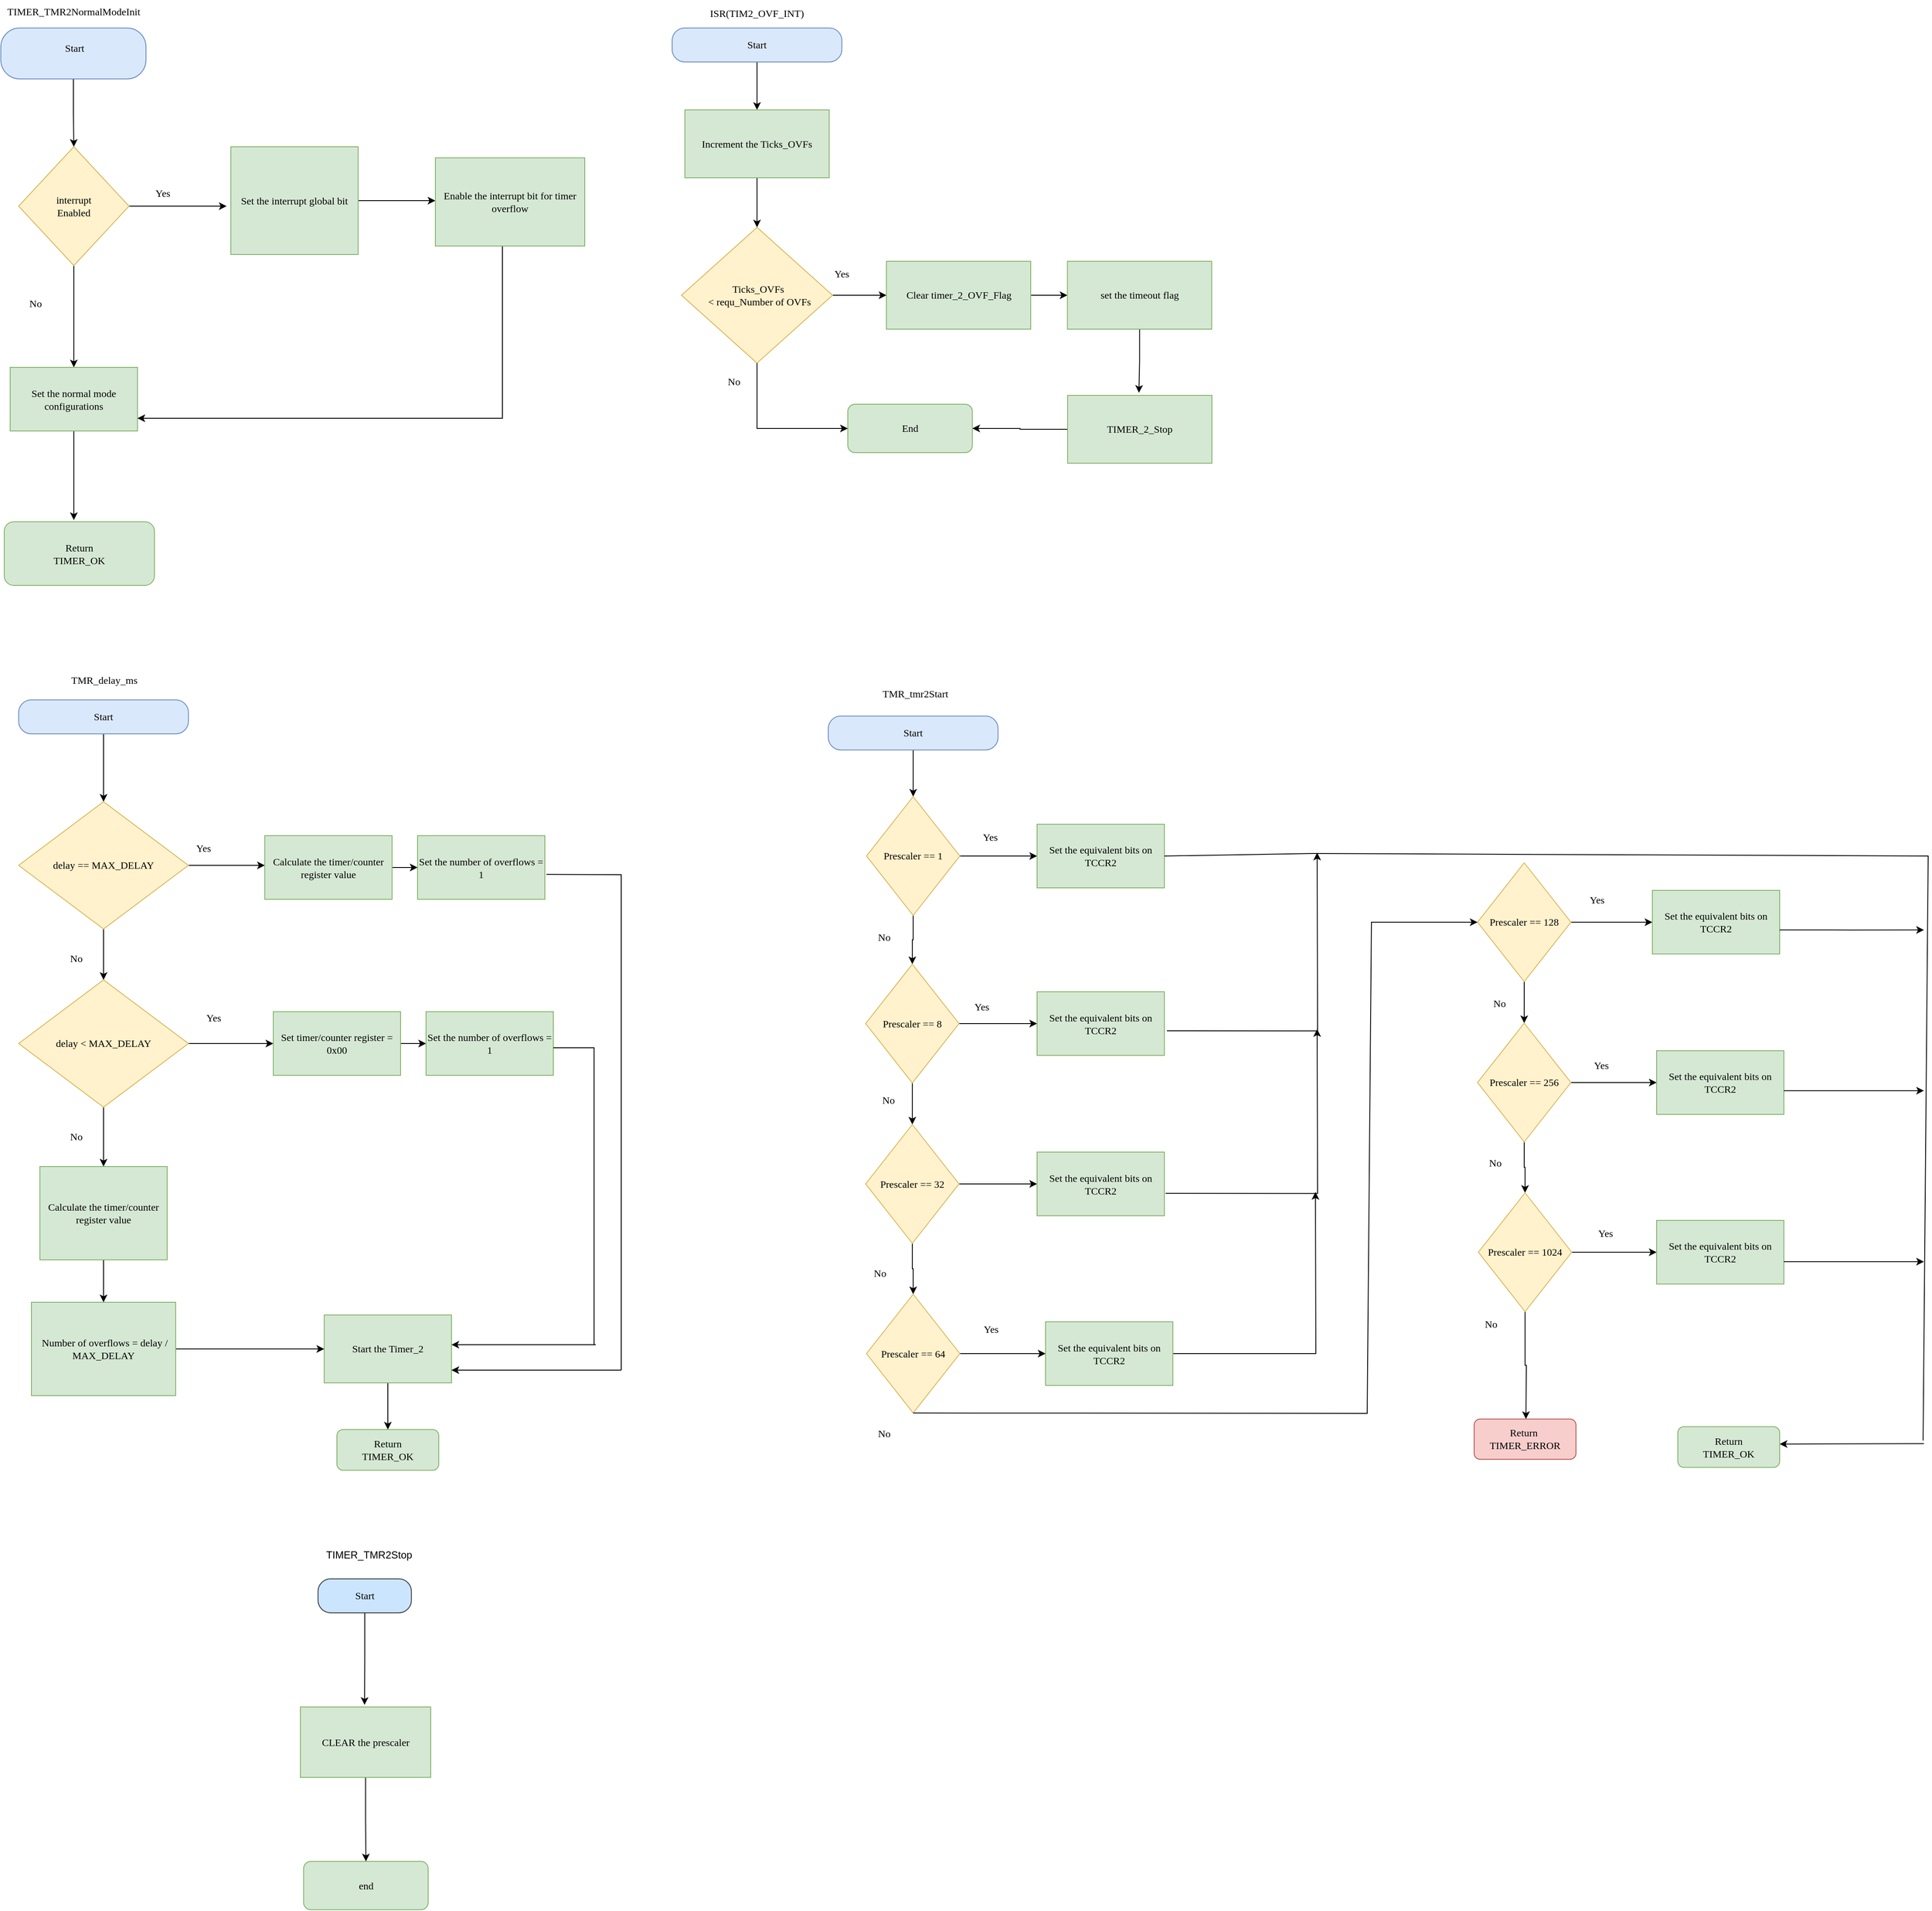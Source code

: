 <mxfile version="21.2.1" type="device">
  <diagram name="Page-1" id="0P6t54efZhLygrvzeZHe">
    <mxGraphModel dx="3475" dy="-3927" grid="0" gridSize="10" guides="1" tooltips="1" connect="1" arrows="1" fold="1" page="1" pageScale="1" pageWidth="850" pageHeight="1100" math="0" shadow="0">
      <root>
        <mxCell id="0" />
        <mxCell id="1" parent="0" />
        <mxCell id="-hy4o45iwRQPWopqjuvy-1" value="" style="edgeStyle=orthogonalEdgeStyle;rounded=0;orthogonalLoop=1;jettySize=auto;html=1;fontFamily=Calibri;fontSize=12;" edge="1" parent="1" source="-hy4o45iwRQPWopqjuvy-2" target="-hy4o45iwRQPWopqjuvy-5">
          <mxGeometry relative="1" as="geometry" />
        </mxCell>
        <mxCell id="-hy4o45iwRQPWopqjuvy-2" value="&lt;span style=&quot;font-size: 12px;&quot;&gt;&amp;nbsp;Ticks_OVFs &lt;br style=&quot;font-size: 12px;&quot;&gt;&amp;nbsp; &amp;lt; requ_Number of OVFs&lt;/span&gt;" style="rhombus;whiteSpace=wrap;html=1;fillColor=#fff2cc;strokeColor=#d6b656;fontFamily=Calibri;fontSize=12;" vertex="1" parent="1">
          <mxGeometry x="160" y="5835" width="178" height="160" as="geometry" />
        </mxCell>
        <mxCell id="-hy4o45iwRQPWopqjuvy-3" value="&lt;font style=&quot;font-size: 12px;&quot;&gt;Yes&lt;br style=&quot;font-size: 12px;&quot;&gt;&lt;/font&gt;" style="text;html=1;strokeColor=none;fillColor=none;align=center;verticalAlign=middle;whiteSpace=wrap;rounded=0;fontFamily=Calibri;fontSize=12;" vertex="1" parent="1">
          <mxGeometry x="319" y="5875" width="60" height="30" as="geometry" />
        </mxCell>
        <mxCell id="-hy4o45iwRQPWopqjuvy-4" value="" style="edgeStyle=orthogonalEdgeStyle;rounded=0;orthogonalLoop=1;jettySize=auto;html=1;fontFamily=Calibri;fontSize=12;" edge="1" parent="1" source="-hy4o45iwRQPWopqjuvy-5" target="-hy4o45iwRQPWopqjuvy-12">
          <mxGeometry relative="1" as="geometry" />
        </mxCell>
        <mxCell id="-hy4o45iwRQPWopqjuvy-5" value="&lt;font style=&quot;font-size: 12px;&quot;&gt;Clear timer_2_OVF_Flag&lt;/font&gt;" style="rounded=0;whiteSpace=wrap;html=1;fillColor=#d5e8d4;strokeColor=#82b366;fontFamily=Calibri;fontSize=12;" vertex="1" parent="1">
          <mxGeometry x="401.5" y="5875" width="170" height="80" as="geometry" />
        </mxCell>
        <mxCell id="-hy4o45iwRQPWopqjuvy-18" value="" style="edgeStyle=orthogonalEdgeStyle;rounded=0;orthogonalLoop=1;jettySize=auto;html=1;" edge="1" parent="1" source="-hy4o45iwRQPWopqjuvy-6" target="-hy4o45iwRQPWopqjuvy-10">
          <mxGeometry relative="1" as="geometry" />
        </mxCell>
        <mxCell id="-hy4o45iwRQPWopqjuvy-6" value="Start" style="rounded=1;whiteSpace=wrap;html=1;arcSize=37;fillColor=#dae8fc;strokeColor=#6c8ebf;fontFamily=Calibri;fontSize=12;" vertex="1" parent="1">
          <mxGeometry x="149" y="5600" width="200" height="40" as="geometry" />
        </mxCell>
        <mxCell id="-hy4o45iwRQPWopqjuvy-8" value="TIMER_TMR2NormalModeInit" style="text;whiteSpace=wrap;html=1;fontFamily=Calibri;fontSize=12;align=center;" vertex="1" parent="1">
          <mxGeometry x="-605" y="5567" width="98" height="22" as="geometry" />
        </mxCell>
        <mxCell id="-hy4o45iwRQPWopqjuvy-9" value="" style="edgeStyle=orthogonalEdgeStyle;rounded=0;orthogonalLoop=1;jettySize=auto;html=1;fontFamily=Calibri;fontSize=12;" edge="1" parent="1" source="-hy4o45iwRQPWopqjuvy-10" target="-hy4o45iwRQPWopqjuvy-2">
          <mxGeometry relative="1" as="geometry" />
        </mxCell>
        <mxCell id="-hy4o45iwRQPWopqjuvy-10" value="&lt;font style=&quot;font-size: 12px;&quot;&gt;Increment the Ticks_OVFs&lt;/font&gt;" style="rounded=0;whiteSpace=wrap;html=1;fillColor=#d5e8d4;strokeColor=#82b366;fontFamily=Calibri;fontSize=12;" vertex="1" parent="1">
          <mxGeometry x="164" y="5696.5" width="170" height="80" as="geometry" />
        </mxCell>
        <mxCell id="-hy4o45iwRQPWopqjuvy-11" value="" style="edgeStyle=orthogonalEdgeStyle;rounded=0;orthogonalLoop=1;jettySize=auto;html=1;fontFamily=Calibri;fontSize=12;" edge="1" parent="1" source="-hy4o45iwRQPWopqjuvy-12">
          <mxGeometry relative="1" as="geometry">
            <mxPoint x="699" y="6030" as="targetPoint" />
          </mxGeometry>
        </mxCell>
        <mxCell id="-hy4o45iwRQPWopqjuvy-12" value="&lt;font style=&quot;font-size: 12px;&quot;&gt;set the timeout flag&lt;/font&gt;" style="rounded=0;whiteSpace=wrap;html=1;fillColor=#d5e8d4;strokeColor=#82b366;fontFamily=Calibri;fontSize=12;" vertex="1" parent="1">
          <mxGeometry x="614.75" y="5875" width="170" height="80" as="geometry" />
        </mxCell>
        <mxCell id="-hy4o45iwRQPWopqjuvy-13" value="&lt;span style=&quot;font-size: 12px;&quot;&gt;End&lt;/span&gt;" style="rounded=1;whiteSpace=wrap;html=1;fillColor=#d5e8d4;strokeColor=#82b366;fontFamily=Calibri;fontSize=12;" vertex="1" parent="1">
          <mxGeometry x="356" y="6043.5" width="146.75" height="57" as="geometry" />
        </mxCell>
        <mxCell id="-hy4o45iwRQPWopqjuvy-14" value="" style="edgeStyle=orthogonalEdgeStyle;rounded=0;orthogonalLoop=1;jettySize=auto;html=1;" edge="1" parent="1" source="-hy4o45iwRQPWopqjuvy-15" target="-hy4o45iwRQPWopqjuvy-13">
          <mxGeometry relative="1" as="geometry" />
        </mxCell>
        <mxCell id="-hy4o45iwRQPWopqjuvy-15" value="&lt;font style=&quot;font-size: 12px;&quot;&gt;TIMER_2_Stop&lt;/font&gt;" style="rounded=0;whiteSpace=wrap;html=1;fillColor=#d5e8d4;strokeColor=#82b366;fontFamily=Calibri;fontSize=12;" vertex="1" parent="1">
          <mxGeometry x="615" y="6033" width="170" height="80" as="geometry" />
        </mxCell>
        <mxCell id="-hy4o45iwRQPWopqjuvy-16" value="" style="endArrow=classic;html=1;rounded=0;exitX=0.5;exitY=1;exitDx=0;exitDy=0;entryX=0;entryY=0.5;entryDx=0;entryDy=0;" edge="1" parent="1" source="-hy4o45iwRQPWopqjuvy-2" target="-hy4o45iwRQPWopqjuvy-13">
          <mxGeometry width="50" height="50" relative="1" as="geometry">
            <mxPoint x="306" y="5909" as="sourcePoint" />
            <mxPoint x="356" y="5859" as="targetPoint" />
            <Array as="points">
              <mxPoint x="249" y="6072" />
            </Array>
          </mxGeometry>
        </mxCell>
        <mxCell id="-hy4o45iwRQPWopqjuvy-17" value="&lt;font style=&quot;font-size: 12px;&quot;&gt;No&lt;br style=&quot;font-size: 12px;&quot;&gt;&lt;/font&gt;" style="text;html=1;strokeColor=none;fillColor=none;align=center;verticalAlign=middle;whiteSpace=wrap;rounded=0;fontFamily=Calibri;fontSize=12;" vertex="1" parent="1">
          <mxGeometry x="192" y="6002" width="60" height="30" as="geometry" />
        </mxCell>
        <mxCell id="-hy4o45iwRQPWopqjuvy-19" value="ISR(TIM2_OVF_INT)" style="text;whiteSpace=wrap;html=1;fontFamily=Calibri;fontSize=12;align=center;" vertex="1" parent="1">
          <mxGeometry x="200" y="5569" width="98" height="22" as="geometry" />
        </mxCell>
        <mxCell id="-hy4o45iwRQPWopqjuvy-38" value="" style="edgeStyle=orthogonalEdgeStyle;rounded=0;orthogonalLoop=1;jettySize=auto;html=1;fontFamily=Calibri;fontSize=12;" edge="1" parent="1" source="-hy4o45iwRQPWopqjuvy-39" target="-hy4o45iwRQPWopqjuvy-42">
          <mxGeometry relative="1" as="geometry" />
        </mxCell>
        <mxCell id="-hy4o45iwRQPWopqjuvy-39" value="" style="rounded=1;whiteSpace=wrap;html=1;arcSize=37;fillColor=#dae8fc;strokeColor=#6c8ebf;fontFamily=Calibri;fontSize=12;" vertex="1" parent="1">
          <mxGeometry x="-642" y="5600" width="171" height="60" as="geometry" />
        </mxCell>
        <mxCell id="-hy4o45iwRQPWopqjuvy-40" value="" style="edgeStyle=orthogonalEdgeStyle;rounded=0;orthogonalLoop=1;jettySize=auto;html=1;fontFamily=Calibri;fontSize=12;" edge="1" parent="1" source="-hy4o45iwRQPWopqjuvy-42">
          <mxGeometry relative="1" as="geometry">
            <mxPoint x="-376" y="5810" as="targetPoint" />
          </mxGeometry>
        </mxCell>
        <mxCell id="-hy4o45iwRQPWopqjuvy-41" value="" style="edgeStyle=orthogonalEdgeStyle;rounded=0;orthogonalLoop=1;jettySize=auto;html=1;entryX=0.5;entryY=0;entryDx=0;entryDy=0;fontFamily=Calibri;fontSize=12;" edge="1" parent="1" source="-hy4o45iwRQPWopqjuvy-42" target="-hy4o45iwRQPWopqjuvy-49">
          <mxGeometry relative="1" as="geometry">
            <mxPoint x="-556" y="5960" as="targetPoint" />
          </mxGeometry>
        </mxCell>
        <mxCell id="-hy4o45iwRQPWopqjuvy-42" value="&lt;font style=&quot;font-size: 12px;&quot;&gt;interrupt&lt;br style=&quot;font-size: 12px;&quot;&gt;Enabled&lt;/font&gt;" style="rhombus;whiteSpace=wrap;html=1;fillColor=#fff2cc;strokeColor=#d6b656;fontFamily=Calibri;fontSize=12;" vertex="1" parent="1">
          <mxGeometry x="-621" y="5740" width="130" height="140" as="geometry" />
        </mxCell>
        <mxCell id="-hy4o45iwRQPWopqjuvy-43" value="&lt;font style=&quot;font-size: 12px;&quot;&gt;&amp;nbsp; &amp;nbsp;Start&lt;span style=&quot;white-space: pre; font-size: 12px;&quot;&gt; &lt;/span&gt;&lt;/font&gt;" style="text;whiteSpace=wrap;html=1;align=center;fontFamily=Calibri;fontSize=12;" vertex="1" parent="1">
          <mxGeometry x="-621" y="5610" width="126" height="40" as="geometry" />
        </mxCell>
        <mxCell id="-hy4o45iwRQPWopqjuvy-44" value="&lt;font style=&quot;font-size: 12px;&quot;&gt;No&lt;/font&gt;" style="text;html=1;strokeColor=none;fillColor=none;align=center;verticalAlign=middle;whiteSpace=wrap;rounded=0;fontFamily=Calibri;fontSize=12;" vertex="1" parent="1">
          <mxGeometry x="-631" y="5910" width="60" height="30" as="geometry" />
        </mxCell>
        <mxCell id="-hy4o45iwRQPWopqjuvy-45" value="&lt;font style=&quot;font-size: 12px;&quot;&gt;Yes&lt;br style=&quot;font-size: 12px;&quot;&gt;&lt;/font&gt;" style="text;html=1;strokeColor=none;fillColor=none;align=center;verticalAlign=middle;whiteSpace=wrap;rounded=0;fontFamily=Calibri;fontSize=12;" vertex="1" parent="1">
          <mxGeometry x="-481" y="5780" width="60" height="30" as="geometry" />
        </mxCell>
        <mxCell id="-hy4o45iwRQPWopqjuvy-46" value="" style="edgeStyle=orthogonalEdgeStyle;rounded=0;orthogonalLoop=1;jettySize=auto;html=1;fontFamily=Calibri;fontSize=12;" edge="1" parent="1" source="-hy4o45iwRQPWopqjuvy-47" target="-hy4o45iwRQPWopqjuvy-51">
          <mxGeometry relative="1" as="geometry">
            <Array as="points">
              <mxPoint x="-145" y="5803" />
              <mxPoint x="-145" y="5803" />
            </Array>
          </mxGeometry>
        </mxCell>
        <mxCell id="-hy4o45iwRQPWopqjuvy-47" value="&lt;font style=&quot;font-size: 12px;&quot;&gt;Set the interrupt global bit&lt;/font&gt;" style="rounded=0;whiteSpace=wrap;html=1;fillColor=#d5e8d4;strokeColor=#82b366;fontFamily=Calibri;fontSize=12;" vertex="1" parent="1">
          <mxGeometry x="-371" y="5740" width="150" height="127" as="geometry" />
        </mxCell>
        <mxCell id="-hy4o45iwRQPWopqjuvy-48" value="" style="edgeStyle=orthogonalEdgeStyle;rounded=0;orthogonalLoop=1;jettySize=auto;html=1;fontFamily=Calibri;fontSize=12;" edge="1" parent="1" source="-hy4o45iwRQPWopqjuvy-49">
          <mxGeometry relative="1" as="geometry">
            <mxPoint x="-556" y="6180" as="targetPoint" />
          </mxGeometry>
        </mxCell>
        <mxCell id="-hy4o45iwRQPWopqjuvy-49" value="&lt;font style=&quot;font-size: 12px;&quot;&gt;Set the normal mode configurations&lt;/font&gt;" style="rounded=0;whiteSpace=wrap;html=1;fillColor=#d5e8d4;strokeColor=#82b366;fontFamily=Calibri;fontSize=12;" vertex="1" parent="1">
          <mxGeometry x="-631" y="6000" width="150" height="75" as="geometry" />
        </mxCell>
        <mxCell id="-hy4o45iwRQPWopqjuvy-50" value="" style="edgeStyle=orthogonalEdgeStyle;rounded=0;orthogonalLoop=1;jettySize=auto;html=1;fontFamily=Calibri;fontSize=12;" edge="1" parent="1" source="-hy4o45iwRQPWopqjuvy-51" target="-hy4o45iwRQPWopqjuvy-49">
          <mxGeometry relative="1" as="geometry">
            <mxPoint x="-441" y="6060" as="targetPoint" />
            <Array as="points">
              <mxPoint x="-51" y="6060" />
            </Array>
          </mxGeometry>
        </mxCell>
        <mxCell id="-hy4o45iwRQPWopqjuvy-51" value="&lt;font style=&quot;font-size: 12px;&quot;&gt;Enable the interrupt bit for timer overflow&lt;/font&gt;" style="whiteSpace=wrap;html=1;fillColor=#d5e8d4;strokeColor=#82b366;rounded=0;fontFamily=Calibri;fontSize=12;" vertex="1" parent="1">
          <mxGeometry x="-130" y="5753" width="176" height="104" as="geometry" />
        </mxCell>
        <mxCell id="-hy4o45iwRQPWopqjuvy-52" value="&lt;font style=&quot;font-size: 12px;&quot;&gt;Return &lt;br style=&quot;font-size: 12px;&quot;&gt;TIMER_OK&lt;/font&gt;" style="rounded=1;whiteSpace=wrap;html=1;fillColor=#d5e8d4;strokeColor=#82b366;fontFamily=Calibri;fontSize=12;" vertex="1" parent="1">
          <mxGeometry x="-638" y="6182" width="177" height="75" as="geometry" />
        </mxCell>
        <mxCell id="-hy4o45iwRQPWopqjuvy-53" value="" style="edgeStyle=orthogonalEdgeStyle;rounded=0;orthogonalLoop=1;jettySize=auto;html=1;fontFamily=Calibri;fontSize=12;" edge="1" parent="1" source="-hy4o45iwRQPWopqjuvy-54" target="-hy4o45iwRQPWopqjuvy-57">
          <mxGeometry relative="1" as="geometry" />
        </mxCell>
        <mxCell id="-hy4o45iwRQPWopqjuvy-54" value="Start" style="rounded=1;whiteSpace=wrap;html=1;arcSize=37;fillColor=#dae8fc;strokeColor=#6c8ebf;fontFamily=Calibri;fontSize=12;" vertex="1" parent="1">
          <mxGeometry x="-621" y="6392" width="200" height="40" as="geometry" />
        </mxCell>
        <mxCell id="-hy4o45iwRQPWopqjuvy-55" value="" style="edgeStyle=orthogonalEdgeStyle;rounded=0;orthogonalLoop=1;jettySize=auto;html=1;fontFamily=Calibri;fontSize=12;" edge="1" parent="1" source="-hy4o45iwRQPWopqjuvy-57">
          <mxGeometry relative="1" as="geometry">
            <mxPoint x="-331" y="6587" as="targetPoint" />
          </mxGeometry>
        </mxCell>
        <mxCell id="-hy4o45iwRQPWopqjuvy-56" value="" style="edgeStyle=orthogonalEdgeStyle;rounded=0;orthogonalLoop=1;jettySize=auto;html=1;fontFamily=Calibri;fontSize=12;" edge="1" parent="1" source="-hy4o45iwRQPWopqjuvy-57" target="-hy4o45iwRQPWopqjuvy-65">
          <mxGeometry relative="1" as="geometry" />
        </mxCell>
        <mxCell id="-hy4o45iwRQPWopqjuvy-57" value="&lt;span style=&quot;font-size: 12px;&quot;&gt;delay == MAX_DELAY&lt;/span&gt;" style="rhombus;whiteSpace=wrap;html=1;fillColor=#fff2cc;strokeColor=#d6b656;fontFamily=Calibri;fontSize=12;" vertex="1" parent="1">
          <mxGeometry x="-621" y="6512" width="200" height="150" as="geometry" />
        </mxCell>
        <mxCell id="-hy4o45iwRQPWopqjuvy-58" value="&lt;font style=&quot;font-size: 12px;&quot;&gt;TMR_delay_ms&lt;/font&gt;" style="text;whiteSpace=wrap;html=1;fontFamily=Calibri;fontSize=12;align=center;" vertex="1" parent="1">
          <mxGeometry x="-606" y="6355" width="172" height="40" as="geometry" />
        </mxCell>
        <mxCell id="-hy4o45iwRQPWopqjuvy-59" value="&lt;font style=&quot;font-size: 12px;&quot;&gt;No&lt;/font&gt;" style="text;html=1;strokeColor=none;fillColor=none;align=center;verticalAlign=middle;whiteSpace=wrap;rounded=0;fontFamily=Calibri;fontSize=12;" vertex="1" parent="1">
          <mxGeometry x="-583" y="6682" width="60" height="30" as="geometry" />
        </mxCell>
        <mxCell id="-hy4o45iwRQPWopqjuvy-60" value="&lt;font style=&quot;font-size: 12px;&quot;&gt;Yes&lt;br style=&quot;font-size: 12px;&quot;&gt;&lt;/font&gt;" style="text;html=1;strokeColor=none;fillColor=none;align=center;verticalAlign=middle;whiteSpace=wrap;rounded=0;fontFamily=Calibri;fontSize=12;" vertex="1" parent="1">
          <mxGeometry x="-433" y="6552" width="60" height="30" as="geometry" />
        </mxCell>
        <mxCell id="-hy4o45iwRQPWopqjuvy-61" value="" style="edgeStyle=orthogonalEdgeStyle;rounded=0;orthogonalLoop=1;jettySize=auto;html=1;fontFamily=Calibri;fontSize=12;" edge="1" parent="1" source="-hy4o45iwRQPWopqjuvy-62">
          <mxGeometry relative="1" as="geometry">
            <mxPoint x="-186" y="7252" as="targetPoint" />
          </mxGeometry>
        </mxCell>
        <mxCell id="-hy4o45iwRQPWopqjuvy-62" value="&lt;font style=&quot;font-size: 12px;&quot;&gt;Start the Timer_2&lt;/font&gt;" style="rounded=0;whiteSpace=wrap;html=1;fillColor=#d5e8d4;strokeColor=#82b366;fontFamily=Calibri;fontSize=12;" vertex="1" parent="1">
          <mxGeometry x="-261" y="7117" width="150" height="80" as="geometry" />
        </mxCell>
        <mxCell id="-hy4o45iwRQPWopqjuvy-63" value="" style="edgeStyle=orthogonalEdgeStyle;rounded=0;orthogonalLoop=1;jettySize=auto;html=1;fontFamily=Calibri;fontSize=12;" edge="1" parent="1" source="-hy4o45iwRQPWopqjuvy-65" target="-hy4o45iwRQPWopqjuvy-70">
          <mxGeometry relative="1" as="geometry" />
        </mxCell>
        <mxCell id="-hy4o45iwRQPWopqjuvy-64" value="" style="edgeStyle=orthogonalEdgeStyle;rounded=0;orthogonalLoop=1;jettySize=auto;html=1;fontFamily=Calibri;fontSize=12;" edge="1" parent="1" source="-hy4o45iwRQPWopqjuvy-65" target="-hy4o45iwRQPWopqjuvy-73">
          <mxGeometry relative="1" as="geometry">
            <mxPoint x="-521" y="6922" as="targetPoint" />
          </mxGeometry>
        </mxCell>
        <mxCell id="-hy4o45iwRQPWopqjuvy-65" value="&lt;span style=&quot;font-size: 12px;&quot;&gt;delay &amp;lt; MAX_DELAY&lt;/span&gt;" style="rhombus;whiteSpace=wrap;html=1;fillColor=#fff2cc;strokeColor=#d6b656;fontFamily=Calibri;fontSize=12;" vertex="1" parent="1">
          <mxGeometry x="-621" y="6722" width="200" height="150" as="geometry" />
        </mxCell>
        <mxCell id="-hy4o45iwRQPWopqjuvy-66" value="" style="edgeStyle=orthogonalEdgeStyle;rounded=0;orthogonalLoop=1;jettySize=auto;html=1;fontFamily=Calibri;fontSize=12;" edge="1" parent="1" source="-hy4o45iwRQPWopqjuvy-67" target="-hy4o45iwRQPWopqjuvy-68">
          <mxGeometry relative="1" as="geometry" />
        </mxCell>
        <mxCell id="-hy4o45iwRQPWopqjuvy-67" value="&lt;font style=&quot;font-size: 12px;&quot;&gt;Calculate the timer/counter register value&lt;/font&gt;" style="rounded=0;whiteSpace=wrap;html=1;fillColor=#d5e8d4;strokeColor=#82b366;fontFamily=Calibri;fontSize=12;" vertex="1" parent="1">
          <mxGeometry x="-331" y="6552" width="150" height="75" as="geometry" />
        </mxCell>
        <mxCell id="-hy4o45iwRQPWopqjuvy-68" value="&lt;font style=&quot;font-size: 12px;&quot;&gt;Set the number of overflows = 1&lt;/font&gt;" style="rounded=0;whiteSpace=wrap;html=1;fillColor=#d5e8d4;strokeColor=#82b366;fontFamily=Calibri;fontSize=12;" vertex="1" parent="1">
          <mxGeometry x="-151" y="6552" width="150" height="75" as="geometry" />
        </mxCell>
        <mxCell id="-hy4o45iwRQPWopqjuvy-69" value="" style="edgeStyle=orthogonalEdgeStyle;rounded=0;orthogonalLoop=1;jettySize=auto;html=1;fontFamily=Calibri;fontSize=12;" edge="1" parent="1" source="-hy4o45iwRQPWopqjuvy-70" target="-hy4o45iwRQPWopqjuvy-71">
          <mxGeometry relative="1" as="geometry" />
        </mxCell>
        <mxCell id="-hy4o45iwRQPWopqjuvy-70" value="&lt;font style=&quot;font-size: 12px;&quot;&gt;Set timer/counter register = 0x00&lt;/font&gt;" style="rounded=0;whiteSpace=wrap;html=1;fillColor=#d5e8d4;strokeColor=#82b366;fontFamily=Calibri;fontSize=12;" vertex="1" parent="1">
          <mxGeometry x="-321" y="6759.5" width="150" height="75" as="geometry" />
        </mxCell>
        <mxCell id="-hy4o45iwRQPWopqjuvy-71" value="&lt;font style=&quot;font-size: 12px;&quot;&gt;Set the number of overflows = 1&lt;/font&gt;" style="rounded=0;whiteSpace=wrap;html=1;fillColor=#d5e8d4;strokeColor=#82b366;fontFamily=Calibri;fontSize=12;" vertex="1" parent="1">
          <mxGeometry x="-141" y="6759.5" width="150" height="75" as="geometry" />
        </mxCell>
        <mxCell id="-hy4o45iwRQPWopqjuvy-72" value="" style="edgeStyle=orthogonalEdgeStyle;rounded=0;orthogonalLoop=1;jettySize=auto;html=1;fontFamily=Calibri;fontSize=12;" edge="1" parent="1" source="-hy4o45iwRQPWopqjuvy-73" target="-hy4o45iwRQPWopqjuvy-75">
          <mxGeometry relative="1" as="geometry" />
        </mxCell>
        <mxCell id="-hy4o45iwRQPWopqjuvy-73" value="&lt;font style=&quot;font-size: 12px;&quot;&gt;Calculate the timer/counter register value&lt;/font&gt;" style="rounded=0;whiteSpace=wrap;html=1;fillColor=#d5e8d4;strokeColor=#82b366;fontFamily=Calibri;fontSize=12;" vertex="1" parent="1">
          <mxGeometry x="-596" y="6942" width="150" height="110" as="geometry" />
        </mxCell>
        <mxCell id="-hy4o45iwRQPWopqjuvy-74" value="" style="edgeStyle=orthogonalEdgeStyle;rounded=0;orthogonalLoop=1;jettySize=auto;html=1;fontFamily=Calibri;fontSize=12;" edge="1" parent="1" source="-hy4o45iwRQPWopqjuvy-75">
          <mxGeometry relative="1" as="geometry">
            <mxPoint x="-261" y="7157" as="targetPoint" />
          </mxGeometry>
        </mxCell>
        <mxCell id="-hy4o45iwRQPWopqjuvy-75" value="&lt;font style=&quot;font-size: 12px;&quot;&gt;&amp;nbsp;Number of overflows = delay / MAX_DELAY&lt;/font&gt;" style="rounded=0;whiteSpace=wrap;html=1;fillColor=#d5e8d4;strokeColor=#82b366;fontFamily=Calibri;fontSize=12;" vertex="1" parent="1">
          <mxGeometry x="-606" y="7102" width="170" height="110" as="geometry" />
        </mxCell>
        <mxCell id="-hy4o45iwRQPWopqjuvy-76" value="&lt;font style=&quot;font-size: 12px;&quot;&gt;No&lt;/font&gt;" style="text;html=1;strokeColor=none;fillColor=none;align=center;verticalAlign=middle;whiteSpace=wrap;rounded=0;fontFamily=Calibri;fontSize=12;" vertex="1" parent="1">
          <mxGeometry x="-583" y="6892" width="60" height="30" as="geometry" />
        </mxCell>
        <mxCell id="-hy4o45iwRQPWopqjuvy-77" value="&lt;font style=&quot;font-size: 12px;&quot;&gt;Yes&lt;br style=&quot;font-size: 12px;&quot;&gt;&lt;/font&gt;" style="text;html=1;strokeColor=none;fillColor=none;align=center;verticalAlign=middle;whiteSpace=wrap;rounded=0;fontFamily=Calibri;fontSize=12;" vertex="1" parent="1">
          <mxGeometry x="-421" y="6752" width="60" height="30" as="geometry" />
        </mxCell>
        <mxCell id="-hy4o45iwRQPWopqjuvy-78" value="" style="endArrow=none;html=1;rounded=0;entryX=1.012;entryY=0.608;entryDx=0;entryDy=0;entryPerimeter=0;fontFamily=Calibri;fontSize=12;" edge="1" parent="1" target="-hy4o45iwRQPWopqjuvy-68">
          <mxGeometry width="50" height="50" relative="1" as="geometry">
            <mxPoint x="89" y="7182" as="sourcePoint" />
            <mxPoint x="99" y="6852" as="targetPoint" />
            <Array as="points">
              <mxPoint x="89" y="6598" />
            </Array>
          </mxGeometry>
        </mxCell>
        <mxCell id="-hy4o45iwRQPWopqjuvy-79" value="" style="endArrow=none;html=1;rounded=0;fontFamily=Calibri;fontSize=12;" edge="1" parent="1">
          <mxGeometry width="50" height="50" relative="1" as="geometry">
            <mxPoint x="57" y="7152" as="sourcePoint" />
            <mxPoint x="9" y="6802" as="targetPoint" />
            <Array as="points">
              <mxPoint x="57" y="6802" />
            </Array>
          </mxGeometry>
        </mxCell>
        <mxCell id="-hy4o45iwRQPWopqjuvy-80" value="" style="endArrow=classic;html=1;rounded=0;entryX=1;entryY=0.438;entryDx=0;entryDy=0;entryPerimeter=0;fontFamily=Calibri;fontSize=12;" edge="1" parent="1" target="-hy4o45iwRQPWopqjuvy-62">
          <mxGeometry width="50" height="50" relative="1" as="geometry">
            <mxPoint x="59" y="7152" as="sourcePoint" />
            <mxPoint x="-101" y="7152" as="targetPoint" />
          </mxGeometry>
        </mxCell>
        <mxCell id="-hy4o45iwRQPWopqjuvy-81" value="" style="endArrow=classic;html=1;rounded=0;entryX=1;entryY=0.438;entryDx=0;entryDy=0;entryPerimeter=0;fontFamily=Calibri;fontSize=12;" edge="1" parent="1">
          <mxGeometry width="50" height="50" relative="1" as="geometry">
            <mxPoint x="89" y="7182" as="sourcePoint" />
            <mxPoint x="-111" y="7182" as="targetPoint" />
          </mxGeometry>
        </mxCell>
        <mxCell id="-hy4o45iwRQPWopqjuvy-82" value="&lt;font style=&quot;font-size: 12px;&quot;&gt;Return &lt;br style=&quot;font-size: 12px;&quot;&gt;TIMER_OK&lt;/font&gt;" style="rounded=1;whiteSpace=wrap;html=1;fillColor=#d5e8d4;strokeColor=#82b366;fontFamily=Calibri;fontSize=12;" vertex="1" parent="1">
          <mxGeometry x="-246" y="7252" width="120" height="48" as="geometry" />
        </mxCell>
        <mxCell id="-hy4o45iwRQPWopqjuvy-83" value="" style="edgeStyle=orthogonalEdgeStyle;rounded=0;orthogonalLoop=1;jettySize=auto;html=1;fontFamily=Calibri;fontSize=12;" edge="1" parent="1" source="-hy4o45iwRQPWopqjuvy-84" target="-hy4o45iwRQPWopqjuvy-87">
          <mxGeometry relative="1" as="geometry" />
        </mxCell>
        <mxCell id="-hy4o45iwRQPWopqjuvy-84" value="Start" style="rounded=1;whiteSpace=wrap;html=1;arcSize=37;fillColor=#dae8fc;strokeColor=#6c8ebf;fontFamily=Calibri;fontSize=12;" vertex="1" parent="1">
          <mxGeometry x="333" y="6411" width="200" height="40" as="geometry" />
        </mxCell>
        <mxCell id="-hy4o45iwRQPWopqjuvy-85" value="" style="edgeStyle=orthogonalEdgeStyle;rounded=0;orthogonalLoop=1;jettySize=auto;html=1;fontFamily=Calibri;fontSize=12;" edge="1" parent="1" source="-hy4o45iwRQPWopqjuvy-87" target="-hy4o45iwRQPWopqjuvy-91">
          <mxGeometry relative="1" as="geometry" />
        </mxCell>
        <mxCell id="-hy4o45iwRQPWopqjuvy-86" value="" style="edgeStyle=orthogonalEdgeStyle;rounded=0;orthogonalLoop=1;jettySize=auto;html=1;fontFamily=Calibri;fontSize=12;" edge="1" parent="1" source="-hy4o45iwRQPWopqjuvy-87" target="-hy4o45iwRQPWopqjuvy-115">
          <mxGeometry relative="1" as="geometry" />
        </mxCell>
        <mxCell id="-hy4o45iwRQPWopqjuvy-87" value="&lt;span style=&quot;font-size: 12px;&quot;&gt;Prescaler == 1&lt;/span&gt;" style="rhombus;whiteSpace=wrap;html=1;fillColor=#fff2cc;strokeColor=#d6b656;fontFamily=Calibri;fontSize=12;" vertex="1" parent="1">
          <mxGeometry x="378" y="6506" width="110" height="140" as="geometry" />
        </mxCell>
        <mxCell id="-hy4o45iwRQPWopqjuvy-88" value="&lt;font style=&quot;font-size: 12px;&quot;&gt;TMR_tmr2Start&lt;/font&gt;" style="text;whiteSpace=wrap;html=1;fontFamily=Calibri;fontSize=12;" vertex="1" parent="1">
          <mxGeometry x="395" y="6371" width="172" height="40" as="geometry" />
        </mxCell>
        <mxCell id="-hy4o45iwRQPWopqjuvy-89" value="" style="edgeStyle=orthogonalEdgeStyle;rounded=0;orthogonalLoop=1;jettySize=auto;html=1;fontFamily=Calibri;fontSize=12;" edge="1" parent="1" source="-hy4o45iwRQPWopqjuvy-91" target="-hy4o45iwRQPWopqjuvy-94">
          <mxGeometry relative="1" as="geometry" />
        </mxCell>
        <mxCell id="-hy4o45iwRQPWopqjuvy-90" value="" style="edgeStyle=orthogonalEdgeStyle;rounded=0;orthogonalLoop=1;jettySize=auto;html=1;fontFamily=Calibri;fontSize=12;" edge="1" parent="1" source="-hy4o45iwRQPWopqjuvy-91" target="-hy4o45iwRQPWopqjuvy-122">
          <mxGeometry relative="1" as="geometry" />
        </mxCell>
        <mxCell id="-hy4o45iwRQPWopqjuvy-91" value="&lt;span style=&quot;font-size: 12px;&quot;&gt;Prescaler == 8&lt;/span&gt;" style="rhombus;whiteSpace=wrap;html=1;fillColor=#fff2cc;strokeColor=#d6b656;fontFamily=Calibri;fontSize=12;" vertex="1" parent="1">
          <mxGeometry x="377" y="6703.5" width="110" height="140" as="geometry" />
        </mxCell>
        <mxCell id="-hy4o45iwRQPWopqjuvy-92" value="" style="edgeStyle=orthogonalEdgeStyle;rounded=0;orthogonalLoop=1;jettySize=auto;html=1;fontFamily=Calibri;fontSize=12;" edge="1" parent="1" source="-hy4o45iwRQPWopqjuvy-94" target="-hy4o45iwRQPWopqjuvy-97">
          <mxGeometry relative="1" as="geometry" />
        </mxCell>
        <mxCell id="-hy4o45iwRQPWopqjuvy-93" value="" style="edgeStyle=orthogonalEdgeStyle;rounded=0;orthogonalLoop=1;jettySize=auto;html=1;fontFamily=Calibri;fontSize=12;" edge="1" parent="1" source="-hy4o45iwRQPWopqjuvy-94" target="-hy4o45iwRQPWopqjuvy-121">
          <mxGeometry relative="1" as="geometry" />
        </mxCell>
        <mxCell id="-hy4o45iwRQPWopqjuvy-94" value="&lt;span style=&quot;font-size: 12px;&quot;&gt;Prescaler == 32&lt;/span&gt;" style="rhombus;whiteSpace=wrap;html=1;fillColor=#fff2cc;strokeColor=#d6b656;fontFamily=Calibri;fontSize=12;" vertex="1" parent="1">
          <mxGeometry x="377" y="6892.5" width="110" height="140" as="geometry" />
        </mxCell>
        <mxCell id="-hy4o45iwRQPWopqjuvy-96" value="" style="edgeStyle=orthogonalEdgeStyle;rounded=0;orthogonalLoop=1;jettySize=auto;html=1;fontFamily=Calibri;fontSize=12;" edge="1" parent="1" source="-hy4o45iwRQPWopqjuvy-97" target="-hy4o45iwRQPWopqjuvy-120">
          <mxGeometry relative="1" as="geometry" />
        </mxCell>
        <mxCell id="-hy4o45iwRQPWopqjuvy-97" value="&lt;span style=&quot;font-size: 12px;&quot;&gt;Prescaler == 64&lt;/span&gt;" style="rhombus;whiteSpace=wrap;html=1;fillColor=#fff2cc;strokeColor=#d6b656;fontFamily=Calibri;fontSize=12;" vertex="1" parent="1">
          <mxGeometry x="378" y="7092.5" width="110" height="140" as="geometry" />
        </mxCell>
        <mxCell id="-hy4o45iwRQPWopqjuvy-98" value="" style="edgeStyle=orthogonalEdgeStyle;rounded=0;orthogonalLoop=1;jettySize=auto;html=1;fontFamily=Calibri;fontSize=12;" edge="1" parent="1" source="-hy4o45iwRQPWopqjuvy-100" target="-hy4o45iwRQPWopqjuvy-103">
          <mxGeometry relative="1" as="geometry" />
        </mxCell>
        <mxCell id="-hy4o45iwRQPWopqjuvy-99" value="" style="edgeStyle=orthogonalEdgeStyle;rounded=0;orthogonalLoop=1;jettySize=auto;html=1;fontFamily=Calibri;fontSize=12;" edge="1" parent="1" source="-hy4o45iwRQPWopqjuvy-100" target="-hy4o45iwRQPWopqjuvy-118">
          <mxGeometry relative="1" as="geometry" />
        </mxCell>
        <mxCell id="-hy4o45iwRQPWopqjuvy-100" value="&lt;span style=&quot;font-size: 12px;&quot;&gt;Prescaler == 128&lt;/span&gt;" style="rhombus;whiteSpace=wrap;html=1;fillColor=#fff2cc;strokeColor=#d6b656;fontFamily=Calibri;fontSize=12;" vertex="1" parent="1">
          <mxGeometry x="1098" y="6584" width="110" height="140" as="geometry" />
        </mxCell>
        <mxCell id="-hy4o45iwRQPWopqjuvy-101" value="" style="edgeStyle=orthogonalEdgeStyle;rounded=0;orthogonalLoop=1;jettySize=auto;html=1;fontFamily=Calibri;fontSize=12;" edge="1" parent="1" source="-hy4o45iwRQPWopqjuvy-103" target="-hy4o45iwRQPWopqjuvy-106">
          <mxGeometry relative="1" as="geometry" />
        </mxCell>
        <mxCell id="-hy4o45iwRQPWopqjuvy-102" value="" style="edgeStyle=orthogonalEdgeStyle;rounded=0;orthogonalLoop=1;jettySize=auto;html=1;fontFamily=Calibri;fontSize=12;" edge="1" parent="1" source="-hy4o45iwRQPWopqjuvy-103" target="-hy4o45iwRQPWopqjuvy-117">
          <mxGeometry relative="1" as="geometry" />
        </mxCell>
        <mxCell id="-hy4o45iwRQPWopqjuvy-103" value="&lt;span style=&quot;font-size: 12px;&quot;&gt;Prescaler == 256&lt;/span&gt;" style="rhombus;whiteSpace=wrap;html=1;fillColor=#fff2cc;strokeColor=#d6b656;fontFamily=Calibri;fontSize=12;" vertex="1" parent="1">
          <mxGeometry x="1098" y="6773" width="110" height="140" as="geometry" />
        </mxCell>
        <mxCell id="-hy4o45iwRQPWopqjuvy-104" value="" style="edgeStyle=orthogonalEdgeStyle;rounded=0;orthogonalLoop=1;jettySize=auto;html=1;fontFamily=Calibri;fontSize=12;" edge="1" parent="1" source="-hy4o45iwRQPWopqjuvy-106" target="-hy4o45iwRQPWopqjuvy-116">
          <mxGeometry relative="1" as="geometry" />
        </mxCell>
        <mxCell id="-hy4o45iwRQPWopqjuvy-105" value="" style="edgeStyle=orthogonalEdgeStyle;rounded=0;orthogonalLoop=1;jettySize=auto;html=1;fontFamily=Calibri;fontSize=12;" edge="1" parent="1" source="-hy4o45iwRQPWopqjuvy-106">
          <mxGeometry relative="1" as="geometry">
            <mxPoint x="1155" y="7239.62" as="targetPoint" />
          </mxGeometry>
        </mxCell>
        <mxCell id="-hy4o45iwRQPWopqjuvy-106" value="&lt;span style=&quot;font-size: 12px;&quot;&gt;Prescaler == 1024&lt;/span&gt;" style="rhombus;whiteSpace=wrap;html=1;fillColor=#fff2cc;strokeColor=#d6b656;fontFamily=Calibri;fontSize=12;" vertex="1" parent="1">
          <mxGeometry x="1099" y="6973" width="110" height="140" as="geometry" />
        </mxCell>
        <mxCell id="-hy4o45iwRQPWopqjuvy-107" value="&lt;font style=&quot;font-size: 12px;&quot;&gt;No&lt;/font&gt;" style="text;html=1;strokeColor=none;fillColor=none;align=center;verticalAlign=middle;whiteSpace=wrap;rounded=0;fontFamily=Calibri;fontSize=12;" vertex="1" parent="1">
          <mxGeometry x="369" y="6657" width="60" height="30" as="geometry" />
        </mxCell>
        <mxCell id="-hy4o45iwRQPWopqjuvy-108" value="&lt;font style=&quot;font-size: 12px;&quot;&gt;Yes&lt;br style=&quot;font-size: 12px;&quot;&gt;&lt;/font&gt;" style="text;html=1;strokeColor=none;fillColor=none;align=center;verticalAlign=middle;whiteSpace=wrap;rounded=0;fontFamily=Calibri;fontSize=12;" vertex="1" parent="1">
          <mxGeometry x="494" y="6538.5" width="60" height="30" as="geometry" />
        </mxCell>
        <mxCell id="-hy4o45iwRQPWopqjuvy-109" value="&lt;font style=&quot;font-size: 12px;&quot;&gt;No&lt;/font&gt;" style="text;html=1;strokeColor=none;fillColor=none;align=center;verticalAlign=middle;whiteSpace=wrap;rounded=0;fontFamily=Calibri;fontSize=12;" vertex="1" parent="1">
          <mxGeometry x="374" y="6849" width="60" height="30" as="geometry" />
        </mxCell>
        <mxCell id="-hy4o45iwRQPWopqjuvy-110" value="&lt;font style=&quot;font-size: 12px;&quot;&gt;No&lt;/font&gt;" style="text;html=1;strokeColor=none;fillColor=none;align=center;verticalAlign=middle;whiteSpace=wrap;rounded=0;fontFamily=Calibri;fontSize=12;" vertex="1" parent="1">
          <mxGeometry x="364" y="7052.5" width="60" height="30" as="geometry" />
        </mxCell>
        <mxCell id="-hy4o45iwRQPWopqjuvy-111" value="&lt;font style=&quot;font-size: 12px;&quot;&gt;No&lt;/font&gt;" style="text;html=1;strokeColor=none;fillColor=none;align=center;verticalAlign=middle;whiteSpace=wrap;rounded=0;fontFamily=Calibri;fontSize=12;" vertex="1" parent="1">
          <mxGeometry x="369" y="7241.5" width="60" height="30" as="geometry" />
        </mxCell>
        <mxCell id="-hy4o45iwRQPWopqjuvy-112" value="&lt;font style=&quot;font-size: 12px;&quot;&gt;No&lt;/font&gt;" style="text;html=1;strokeColor=none;fillColor=none;align=center;verticalAlign=middle;whiteSpace=wrap;rounded=0;fontFamily=Calibri;fontSize=12;" vertex="1" parent="1">
          <mxGeometry x="1094" y="6734.62" width="60" height="30" as="geometry" />
        </mxCell>
        <mxCell id="-hy4o45iwRQPWopqjuvy-113" value="&lt;font style=&quot;font-size: 12px;&quot;&gt;No&lt;/font&gt;" style="text;html=1;strokeColor=none;fillColor=none;align=center;verticalAlign=middle;whiteSpace=wrap;rounded=0;fontFamily=Calibri;fontSize=12;" vertex="1" parent="1">
          <mxGeometry x="1089" y="6923.12" width="60" height="30" as="geometry" />
        </mxCell>
        <mxCell id="-hy4o45iwRQPWopqjuvy-114" value="&lt;font style=&quot;font-size: 12px;&quot;&gt;No&lt;/font&gt;" style="text;html=1;strokeColor=none;fillColor=none;align=center;verticalAlign=middle;whiteSpace=wrap;rounded=0;fontFamily=Calibri;fontSize=12;" vertex="1" parent="1">
          <mxGeometry x="1084" y="7113" width="60" height="30" as="geometry" />
        </mxCell>
        <mxCell id="-hy4o45iwRQPWopqjuvy-115" value="Set the equivalent bits on TCCR2" style="rounded=0;whiteSpace=wrap;html=1;fillColor=#d5e8d4;strokeColor=#82b366;fontFamily=Calibri;fontSize=12;" vertex="1" parent="1">
          <mxGeometry x="579" y="6538.5" width="150" height="75" as="geometry" />
        </mxCell>
        <mxCell id="-hy4o45iwRQPWopqjuvy-116" value="Set the equivalent bits on TCCR2" style="rounded=0;whiteSpace=wrap;html=1;fillColor=#d5e8d4;strokeColor=#82b366;fontFamily=Calibri;fontSize=12;" vertex="1" parent="1">
          <mxGeometry x="1309" y="7005.5" width="150" height="75" as="geometry" />
        </mxCell>
        <mxCell id="-hy4o45iwRQPWopqjuvy-117" value="Set the equivalent bits on TCCR2" style="rounded=0;whiteSpace=wrap;html=1;fillColor=#d5e8d4;strokeColor=#82b366;fontFamily=Calibri;fontSize=12;" vertex="1" parent="1">
          <mxGeometry x="1309" y="6805.5" width="150" height="75" as="geometry" />
        </mxCell>
        <mxCell id="-hy4o45iwRQPWopqjuvy-118" value="&lt;font style=&quot;font-size: 12px;&quot;&gt;Set the equivalent bits on TCCR2&lt;/font&gt;" style="rounded=0;whiteSpace=wrap;html=1;fillColor=#d5e8d4;strokeColor=#82b366;fontFamily=Calibri;fontSize=12;" vertex="1" parent="1">
          <mxGeometry x="1304" y="6616.5" width="150" height="75" as="geometry" />
        </mxCell>
        <mxCell id="-hy4o45iwRQPWopqjuvy-119" value="" style="edgeStyle=orthogonalEdgeStyle;rounded=0;orthogonalLoop=1;jettySize=auto;html=1;fontFamily=Calibri;fontSize=12;" edge="1" parent="1" source="-hy4o45iwRQPWopqjuvy-120">
          <mxGeometry relative="1" as="geometry">
            <mxPoint x="907" y="6972" as="targetPoint" />
          </mxGeometry>
        </mxCell>
        <mxCell id="-hy4o45iwRQPWopqjuvy-120" value="Set the equivalent bits on TCCR2" style="rounded=0;whiteSpace=wrap;html=1;fillColor=#d5e8d4;strokeColor=#82b366;fontFamily=Calibri;fontSize=12;" vertex="1" parent="1">
          <mxGeometry x="589" y="7125" width="150" height="75" as="geometry" />
        </mxCell>
        <mxCell id="-hy4o45iwRQPWopqjuvy-121" value="Set the equivalent bits on TCCR2" style="rounded=0;whiteSpace=wrap;html=1;fillColor=#d5e8d4;strokeColor=#82b366;fontFamily=Calibri;fontSize=12;" vertex="1" parent="1">
          <mxGeometry x="579" y="6925" width="150" height="75" as="geometry" />
        </mxCell>
        <mxCell id="-hy4o45iwRQPWopqjuvy-122" value="Set the equivalent bits on TCCR2" style="rounded=0;whiteSpace=wrap;html=1;fillColor=#d5e8d4;strokeColor=#82b366;fontFamily=Calibri;fontSize=12;" vertex="1" parent="1">
          <mxGeometry x="579" y="6736" width="150" height="75" as="geometry" />
        </mxCell>
        <mxCell id="-hy4o45iwRQPWopqjuvy-123" value="" style="endArrow=none;html=1;rounded=0;entryX=1;entryY=0.5;entryDx=0;entryDy=0;fontFamily=Calibri;fontSize=12;" edge="1" parent="1" target="-hy4o45iwRQPWopqjuvy-115">
          <mxGeometry width="50" height="50" relative="1" as="geometry">
            <mxPoint x="1623" y="7265" as="sourcePoint" />
            <mxPoint x="766" y="6716.67" as="targetPoint" />
            <Array as="points">
              <mxPoint x="1629" y="6576" />
              <mxPoint x="904" y="6573" />
            </Array>
          </mxGeometry>
        </mxCell>
        <mxCell id="-hy4o45iwRQPWopqjuvy-124" value="" style="endArrow=classic;html=1;rounded=0;entryX=1;entryY=0.438;entryDx=0;entryDy=0;entryPerimeter=0;fontFamily=Calibri;fontSize=12;" edge="1" parent="1">
          <mxGeometry width="50" height="50" relative="1" as="geometry">
            <mxPoint x="1624" y="7268.62" as="sourcePoint" />
            <mxPoint x="1454" y="7269.08" as="targetPoint" />
            <Array as="points" />
          </mxGeometry>
        </mxCell>
        <mxCell id="-hy4o45iwRQPWopqjuvy-125" value="" style="edgeStyle=orthogonalEdgeStyle;rounded=0;orthogonalLoop=1;jettySize=auto;html=1;exitX=1.009;exitY=0.649;exitDx=0;exitDy=0;exitPerimeter=0;fontFamily=Calibri;fontSize=12;" edge="1" parent="1" source="-hy4o45iwRQPWopqjuvy-121">
          <mxGeometry relative="1" as="geometry">
            <mxPoint x="736.5" y="6973.58" as="sourcePoint" />
            <mxPoint x="909" y="6780" as="targetPoint" />
          </mxGeometry>
        </mxCell>
        <mxCell id="-hy4o45iwRQPWopqjuvy-126" value="" style="edgeStyle=orthogonalEdgeStyle;rounded=0;orthogonalLoop=1;jettySize=auto;html=1;fontFamily=Calibri;fontSize=12;" edge="1" parent="1">
          <mxGeometry relative="1" as="geometry">
            <mxPoint x="1459" y="7054.12" as="sourcePoint" />
            <mxPoint x="1624" y="7054.12" as="targetPoint" />
          </mxGeometry>
        </mxCell>
        <mxCell id="-hy4o45iwRQPWopqjuvy-127" value="" style="edgeStyle=orthogonalEdgeStyle;rounded=0;orthogonalLoop=1;jettySize=auto;html=1;fontFamily=Calibri;fontSize=12;" edge="1" parent="1">
          <mxGeometry relative="1" as="geometry">
            <mxPoint x="1459" y="6852.58" as="sourcePoint" />
            <mxPoint x="1624" y="6852.58" as="targetPoint" />
          </mxGeometry>
        </mxCell>
        <mxCell id="-hy4o45iwRQPWopqjuvy-128" value="" style="edgeStyle=orthogonalEdgeStyle;rounded=0;orthogonalLoop=1;jettySize=auto;html=1;exitX=1;exitY=0.622;exitDx=0;exitDy=0;exitPerimeter=0;fontFamily=Calibri;fontSize=12;" edge="1" parent="1" source="-hy4o45iwRQPWopqjuvy-118">
          <mxGeometry relative="1" as="geometry">
            <mxPoint x="1459" y="6663.12" as="sourcePoint" />
            <mxPoint x="1624" y="6663.12" as="targetPoint" />
          </mxGeometry>
        </mxCell>
        <mxCell id="-hy4o45iwRQPWopqjuvy-129" value="" style="edgeStyle=orthogonalEdgeStyle;rounded=0;orthogonalLoop=1;jettySize=auto;html=1;exitX=1.02;exitY=0.614;exitDx=0;exitDy=0;exitPerimeter=0;fontFamily=Calibri;fontSize=12;" edge="1" parent="1" source="-hy4o45iwRQPWopqjuvy-122">
          <mxGeometry relative="1" as="geometry">
            <mxPoint x="736.5" y="6783" as="sourcePoint" />
            <mxPoint x="909" y="6572" as="targetPoint" />
          </mxGeometry>
        </mxCell>
        <mxCell id="-hy4o45iwRQPWopqjuvy-130" value="&lt;font style=&quot;font-size: 12px;&quot;&gt;Yes&lt;br style=&quot;font-size: 12px;&quot;&gt;&lt;/font&gt;" style="text;html=1;strokeColor=none;fillColor=none;align=center;verticalAlign=middle;whiteSpace=wrap;rounded=0;fontFamily=Calibri;fontSize=12;" vertex="1" parent="1">
          <mxGeometry x="1209" y="6613.12" width="60" height="30" as="geometry" />
        </mxCell>
        <mxCell id="-hy4o45iwRQPWopqjuvy-131" value="&lt;font style=&quot;font-size: 12px;&quot;&gt;Yes&lt;br style=&quot;font-size: 12px;&quot;&gt;&lt;/font&gt;" style="text;html=1;strokeColor=none;fillColor=none;align=center;verticalAlign=middle;whiteSpace=wrap;rounded=0;fontFamily=Calibri;fontSize=12;" vertex="1" parent="1">
          <mxGeometry x="495" y="7119" width="60" height="30" as="geometry" />
        </mxCell>
        <mxCell id="-hy4o45iwRQPWopqjuvy-132" value="&lt;font style=&quot;font-size: 12px;&quot;&gt;Yes&lt;br style=&quot;font-size: 12px;&quot;&gt;&lt;/font&gt;" style="text;html=1;strokeColor=none;fillColor=none;align=center;verticalAlign=middle;whiteSpace=wrap;rounded=0;fontFamily=Calibri;fontSize=12;" vertex="1" parent="1">
          <mxGeometry x="484" y="6739" width="60" height="30" as="geometry" />
        </mxCell>
        <mxCell id="-hy4o45iwRQPWopqjuvy-133" value="&lt;font style=&quot;font-size: 12px;&quot;&gt;Yes&lt;br style=&quot;font-size: 12px;&quot;&gt;&lt;/font&gt;" style="text;html=1;strokeColor=none;fillColor=none;align=center;verticalAlign=middle;whiteSpace=wrap;rounded=0;fontFamily=Calibri;fontSize=12;" vertex="1" parent="1">
          <mxGeometry x="1219" y="7005.5" width="60" height="30" as="geometry" />
        </mxCell>
        <mxCell id="-hy4o45iwRQPWopqjuvy-134" value="&lt;font style=&quot;font-size: 12px;&quot;&gt;Yes&lt;br style=&quot;font-size: 12px;&quot;&gt;&lt;/font&gt;" style="text;html=1;strokeColor=none;fillColor=none;align=center;verticalAlign=middle;whiteSpace=wrap;rounded=0;fontFamily=Calibri;fontSize=12;" vertex="1" parent="1">
          <mxGeometry x="1214" y="6807.87" width="60" height="30" as="geometry" />
        </mxCell>
        <mxCell id="-hy4o45iwRQPWopqjuvy-135" value="Return &lt;br style=&quot;font-size: 12px;&quot;&gt;TIMER_OK" style="rounded=1;whiteSpace=wrap;html=1;fillColor=#d5e8d4;strokeColor=#82b366;fontFamily=Calibri;fontSize=12;" vertex="1" parent="1">
          <mxGeometry x="1334" y="7248.62" width="120" height="48" as="geometry" />
        </mxCell>
        <mxCell id="-hy4o45iwRQPWopqjuvy-136" value="Return&amp;nbsp;&lt;br style=&quot;font-size: 12px;&quot;&gt;TIMER_ERROR" style="rounded=1;whiteSpace=wrap;html=1;fillColor=#f8cecc;strokeColor=#b85450;fontFamily=Calibri;fontSize=12;" vertex="1" parent="1">
          <mxGeometry x="1094" y="7239.62" width="120" height="47.5" as="geometry" />
        </mxCell>
        <mxCell id="-hy4o45iwRQPWopqjuvy-137" value="" style="endArrow=classic;html=1;rounded=0;exitX=0.5;exitY=1;exitDx=0;exitDy=0;entryX=0;entryY=0.5;entryDx=0;entryDy=0;" edge="1" parent="1" source="-hy4o45iwRQPWopqjuvy-97" target="-hy4o45iwRQPWopqjuvy-100">
          <mxGeometry width="50" height="50" relative="1" as="geometry">
            <mxPoint x="731" y="7085" as="sourcePoint" />
            <mxPoint x="1032" y="7230" as="targetPoint" />
            <Array as="points">
              <mxPoint x="968" y="7233" />
              <mxPoint x="973" y="6654" />
            </Array>
          </mxGeometry>
        </mxCell>
        <mxCell id="-hy4o45iwRQPWopqjuvy-139" value="" style="edgeStyle=orthogonalEdgeStyle;rounded=0;orthogonalLoop=1;jettySize=auto;html=1;fontFamily=Calibri;fontSize=12;" edge="1" parent="1" source="-hy4o45iwRQPWopqjuvy-140">
          <mxGeometry relative="1" as="geometry">
            <mxPoint x="-213.45" y="7576.545" as="targetPoint" />
          </mxGeometry>
        </mxCell>
        <mxCell id="-hy4o45iwRQPWopqjuvy-140" value="&lt;font style=&quot;font-size: 12px;&quot;&gt;Start&lt;/font&gt;" style="rounded=1;whiteSpace=wrap;html=1;arcSize=37;fillColor=#cce5ff;strokeColor=#36393d;fontFamily=Calibri;fontSize=12;" vertex="1" parent="1">
          <mxGeometry x="-268.25" y="7428" width="110" height="40" as="geometry" />
        </mxCell>
        <mxCell id="-hy4o45iwRQPWopqjuvy-141" value="&lt;span style=&quot;font-size: 12px;&quot;&gt;end&lt;/span&gt;" style="rounded=1;whiteSpace=wrap;html=1;fillColor=#d5e8d4;strokeColor=#82b366;fontFamily=Calibri;fontSize=12;" vertex="1" parent="1">
          <mxGeometry x="-285.25" y="7761" width="146.75" height="57" as="geometry" />
        </mxCell>
        <mxCell id="-hy4o45iwRQPWopqjuvy-142" value="" style="edgeStyle=orthogonalEdgeStyle;rounded=0;orthogonalLoop=1;jettySize=auto;html=1;fontFamily=Calibri;fontSize=12;" edge="1" parent="1" source="-hy4o45iwRQPWopqjuvy-143" target="-hy4o45iwRQPWopqjuvy-141">
          <mxGeometry relative="1" as="geometry" />
        </mxCell>
        <mxCell id="-hy4o45iwRQPWopqjuvy-143" value="&lt;font style=&quot;font-size: 12px;&quot;&gt;CLEAR the prescaler&lt;/font&gt;" style="rounded=0;whiteSpace=wrap;html=1;fillColor=#d5e8d4;strokeColor=#82b366;fontFamily=Calibri;fontSize=12;" vertex="1" parent="1">
          <mxGeometry x="-289" y="7579" width="153.5" height="83" as="geometry" />
        </mxCell>
        <mxCell id="-hy4o45iwRQPWopqjuvy-144" value="TIMER_TMR2Stop" style="text;html=1;strokeColor=none;fillColor=none;align=center;verticalAlign=middle;whiteSpace=wrap;rounded=0;" vertex="1" parent="1">
          <mxGeometry x="-238" y="7385" width="60" height="30" as="geometry" />
        </mxCell>
      </root>
    </mxGraphModel>
  </diagram>
</mxfile>
